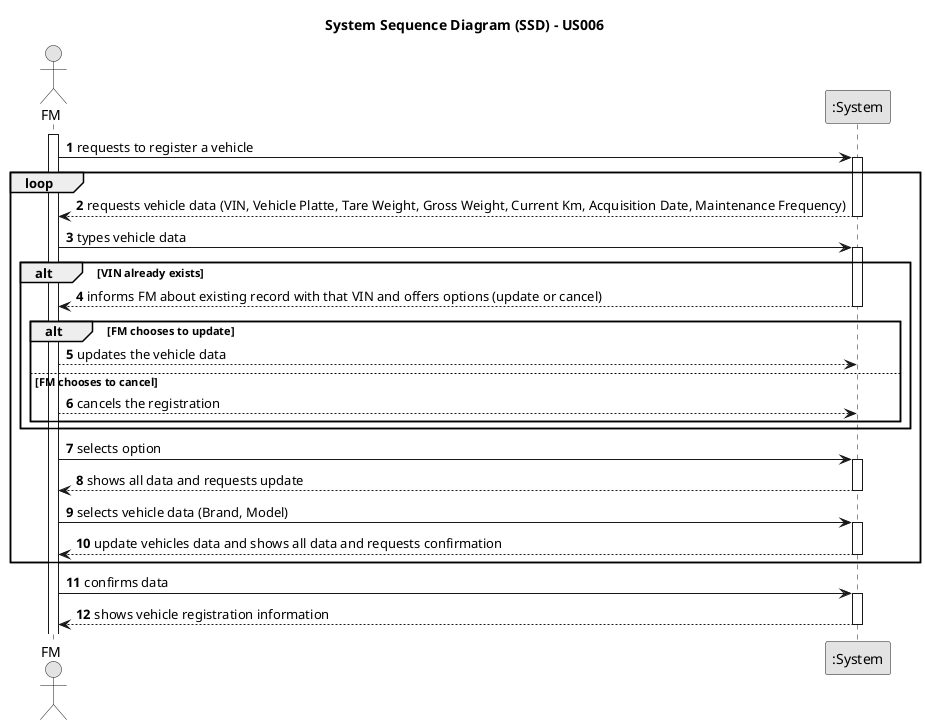 @startuml
skinparam monochrome true
skinparam packageStyle rectangle
skinparam shadowing false

title System Sequence Diagram (SSD) - US006

autonumber

actor "FM" as FM
participant ":System" as System

activate FM

    FM -> System : requests to register a vehicle
    activate System
loop
        System --> FM : requests vehicle data (VIN, Vehicle Platte, Tare Weight, Gross Weight, Current Km, Acquisition Date, Maintenance Frequency)
    deactivate System

    FM -> System : types vehicle data
    activate System
alt VIN already exists
        System --> FM : informs FM about existing record with that VIN and offers options (update or cancel)
    deactivate System

alt FM chooses to update
    FM --> System : updates the vehicle data
        deactivate System

    else FM chooses to cancel

    FM --> System : cancels the registration
            deactivate System
            end
end
    FM -> System : selects option
        activate System

        System --> FM : shows all data and requests update
    deactivate System

    FM -> System : selects vehicle data (Brand, Model)
            activate System

        System --> FM : update vehicles data and shows all data and requests confirmation

    deactivate System
    end

    FM -> System : confirms data
    activate System

    System --> FM :  shows vehicle registration information
    deactivate System



@enduml